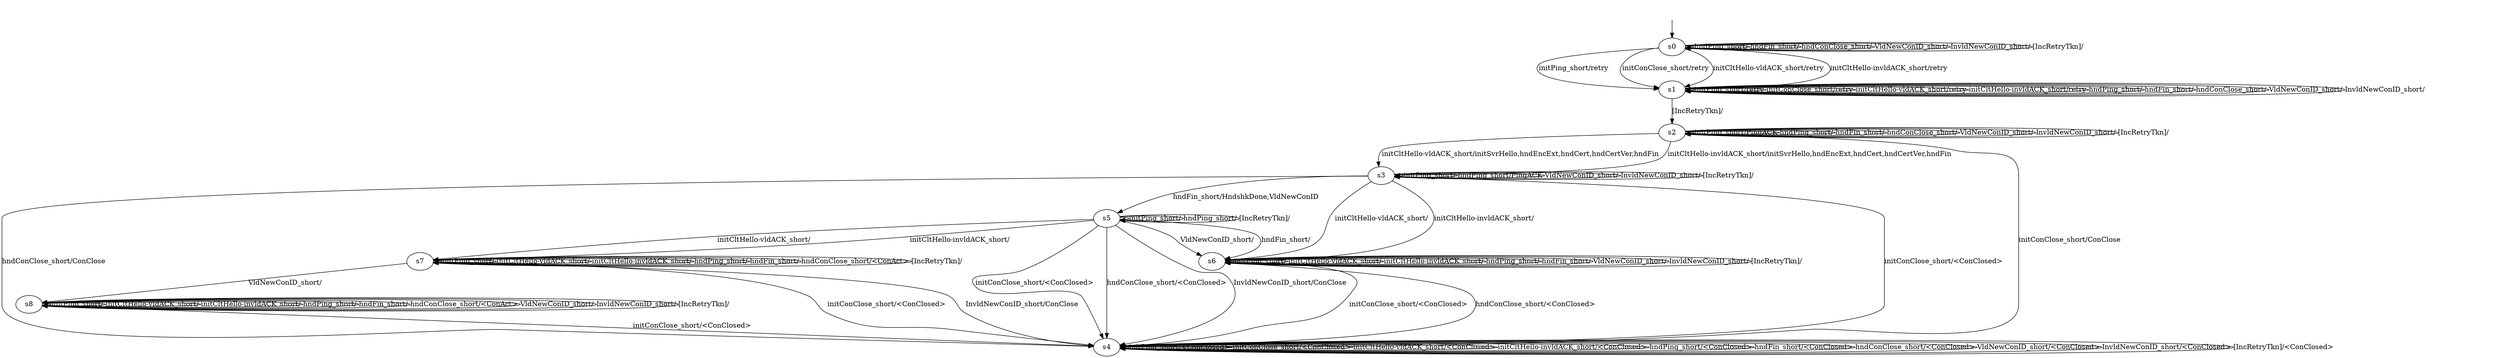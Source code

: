 digraph "kwikModels/kwik-BWR-s-0/learnedModel" {
s0 [label=s0];
s1 [label=s1];
s2 [label=s2];
s3 [label=s3];
s4 [label=s4];
s5 [label=s5];
s6 [label=s6];
s7 [label=s7];
s8 [label=s8];
s0 -> s1  [label="initPing_short/retry "];
s0 -> s1  [label="initConClose_short/retry "];
s0 -> s1  [label="initCltHello-vldACK_short/retry "];
s0 -> s1  [label="initCltHello-invldACK_short/retry "];
s0 -> s0  [label="hndPing_short/ "];
s0 -> s0  [label="hndFin_short/ "];
s0 -> s0  [label="hndConClose_short/ "];
s0 -> s0  [label="VldNewConID_short/ "];
s0 -> s0  [label="InvldNewConID_short/ "];
s0 -> s0  [label="[IncRetryTkn]/ "];
s1 -> s1  [label="initPing_short/retry "];
s1 -> s1  [label="initConClose_short/retry "];
s1 -> s1  [label="initCltHello-vldACK_short/retry "];
s1 -> s1  [label="initCltHello-invldACK_short/retry "];
s1 -> s1  [label="hndPing_short/ "];
s1 -> s1  [label="hndFin_short/ "];
s1 -> s1  [label="hndConClose_short/ "];
s1 -> s1  [label="VldNewConID_short/ "];
s1 -> s1  [label="InvldNewConID_short/ "];
s1 -> s2  [label="[IncRetryTkn]/ "];
s2 -> s2  [label="initPing_short/PingACK "];
s2 -> s4  [label="initConClose_short/ConClose "];
s2 -> s3  [label="initCltHello-vldACK_short/initSvrHello,hndEncExt,hndCert,hndCertVer,hndFin "];
s2 -> s3  [label="initCltHello-invldACK_short/initSvrHello,hndEncExt,hndCert,hndCertVer,hndFin "];
s2 -> s2  [label="hndPing_short/ "];
s2 -> s2  [label="hndFin_short/ "];
s2 -> s2  [label="hndConClose_short/ "];
s2 -> s2  [label="VldNewConID_short/ "];
s2 -> s2  [label="InvldNewConID_short/ "];
s2 -> s2  [label="[IncRetryTkn]/ "];
s3 -> s3  [label="initPing_short/ "];
s3 -> s4  [label="initConClose_short/<ConClosed> "];
s3 -> s6  [label="initCltHello-vldACK_short/ "];
s3 -> s6  [label="initCltHello-invldACK_short/ "];
s3 -> s3  [label="hndPing_short/PingACK "];
s3 -> s5  [label="hndFin_short/HndshkDone,VldNewConID "];
s3 -> s4  [label="hndConClose_short/ConClose "];
s3 -> s3  [label="VldNewConID_short/ "];
s3 -> s3  [label="InvldNewConID_short/ "];
s3 -> s3  [label="[IncRetryTkn]/ "];
s4 -> s4  [label="initPing_short/<ConClosed> "];
s4 -> s4  [label="initConClose_short/<ConClosed> "];
s4 -> s4  [label="initCltHello-vldACK_short/<ConClosed> "];
s4 -> s4  [label="initCltHello-invldACK_short/<ConClosed> "];
s4 -> s4  [label="hndPing_short/<ConClosed> "];
s4 -> s4  [label="hndFin_short/<ConClosed> "];
s4 -> s4  [label="hndConClose_short/<ConClosed> "];
s4 -> s4  [label="VldNewConID_short/<ConClosed> "];
s4 -> s4  [label="InvldNewConID_short/<ConClosed> "];
s4 -> s4  [label="[IncRetryTkn]/<ConClosed> "];
s5 -> s5  [label="initPing_short/ "];
s5 -> s4  [label="initConClose_short/<ConClosed> "];
s5 -> s7  [label="initCltHello-vldACK_short/ "];
s5 -> s7  [label="initCltHello-invldACK_short/ "];
s5 -> s5  [label="hndPing_short/ "];
s5 -> s6  [label="hndFin_short/ "];
s5 -> s4  [label="hndConClose_short/<ConClosed> "];
s5 -> s6  [label="VldNewConID_short/ "];
s5 -> s4  [label="InvldNewConID_short/ConClose "];
s5 -> s5  [label="[IncRetryTkn]/ "];
s6 -> s6  [label="initPing_short/ "];
s6 -> s4  [label="initConClose_short/<ConClosed> "];
s6 -> s6  [label="initCltHello-vldACK_short/ "];
s6 -> s6  [label="initCltHello-invldACK_short/ "];
s6 -> s6  [label="hndPing_short/ "];
s6 -> s6  [label="hndFin_short/ "];
s6 -> s4  [label="hndConClose_short/<ConClosed> "];
s6 -> s6  [label="VldNewConID_short/ "];
s6 -> s6  [label="InvldNewConID_short/ "];
s6 -> s6  [label="[IncRetryTkn]/ "];
s7 -> s7  [label="initPing_short/ "];
s7 -> s4  [label="initConClose_short/<ConClosed> "];
s7 -> s7  [label="initCltHello-vldACK_short/ "];
s7 -> s7  [label="initCltHello-invldACK_short/ "];
s7 -> s7  [label="hndPing_short/ "];
s7 -> s7  [label="hndFin_short/ "];
s7 -> s7  [label="hndConClose_short/<ConAct> "];
s7 -> s8  [label="VldNewConID_short/ "];
s7 -> s4  [label="InvldNewConID_short/ConClose "];
s7 -> s7  [label="[IncRetryTkn]/ "];
s8 -> s8  [label="initPing_short/ "];
s8 -> s4  [label="initConClose_short/<ConClosed> "];
s8 -> s8  [label="initCltHello-vldACK_short/ "];
s8 -> s8  [label="initCltHello-invldACK_short/ "];
s8 -> s8  [label="hndPing_short/ "];
s8 -> s8  [label="hndFin_short/ "];
s8 -> s8  [label="hndConClose_short/<ConAct> "];
s8 -> s8  [label="VldNewConID_short/ "];
s8 -> s8  [label="InvldNewConID_short/ "];
s8 -> s8  [label="[IncRetryTkn]/ "];
__start0 [label="", shape=none];
__start0 -> s0  [label=""];
}
